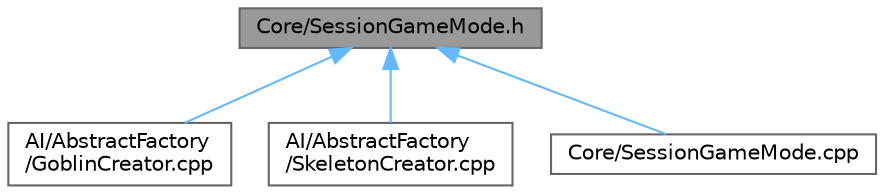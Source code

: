 digraph "Core/SessionGameMode.h"
{
 // LATEX_PDF_SIZE
  bgcolor="transparent";
  edge [fontname=Helvetica,fontsize=10,labelfontname=Helvetica,labelfontsize=10];
  node [fontname=Helvetica,fontsize=10,shape=box,height=0.2,width=0.4];
  Node1 [id="Node000001",label="Core/SessionGameMode.h",height=0.2,width=0.4,color="gray40", fillcolor="grey60", style="filled", fontcolor="black",tooltip=" "];
  Node1 -> Node2 [id="edge4_Node000001_Node000002",dir="back",color="steelblue1",style="solid",tooltip=" "];
  Node2 [id="Node000002",label="AI/AbstractFactory\l/GoblinCreator.cpp",height=0.2,width=0.4,color="grey40", fillcolor="white", style="filled",URL="$_goblin_creator_8cpp.html",tooltip=" "];
  Node1 -> Node3 [id="edge5_Node000001_Node000003",dir="back",color="steelblue1",style="solid",tooltip=" "];
  Node3 [id="Node000003",label="AI/AbstractFactory\l/SkeletonCreator.cpp",height=0.2,width=0.4,color="grey40", fillcolor="white", style="filled",URL="$_skeleton_creator_8cpp.html",tooltip=" "];
  Node1 -> Node4 [id="edge6_Node000001_Node000004",dir="back",color="steelblue1",style="solid",tooltip=" "];
  Node4 [id="Node000004",label="Core/SessionGameMode.cpp",height=0.2,width=0.4,color="grey40", fillcolor="white", style="filled",URL="$_session_game_mode_8cpp.html",tooltip=" "];
}
